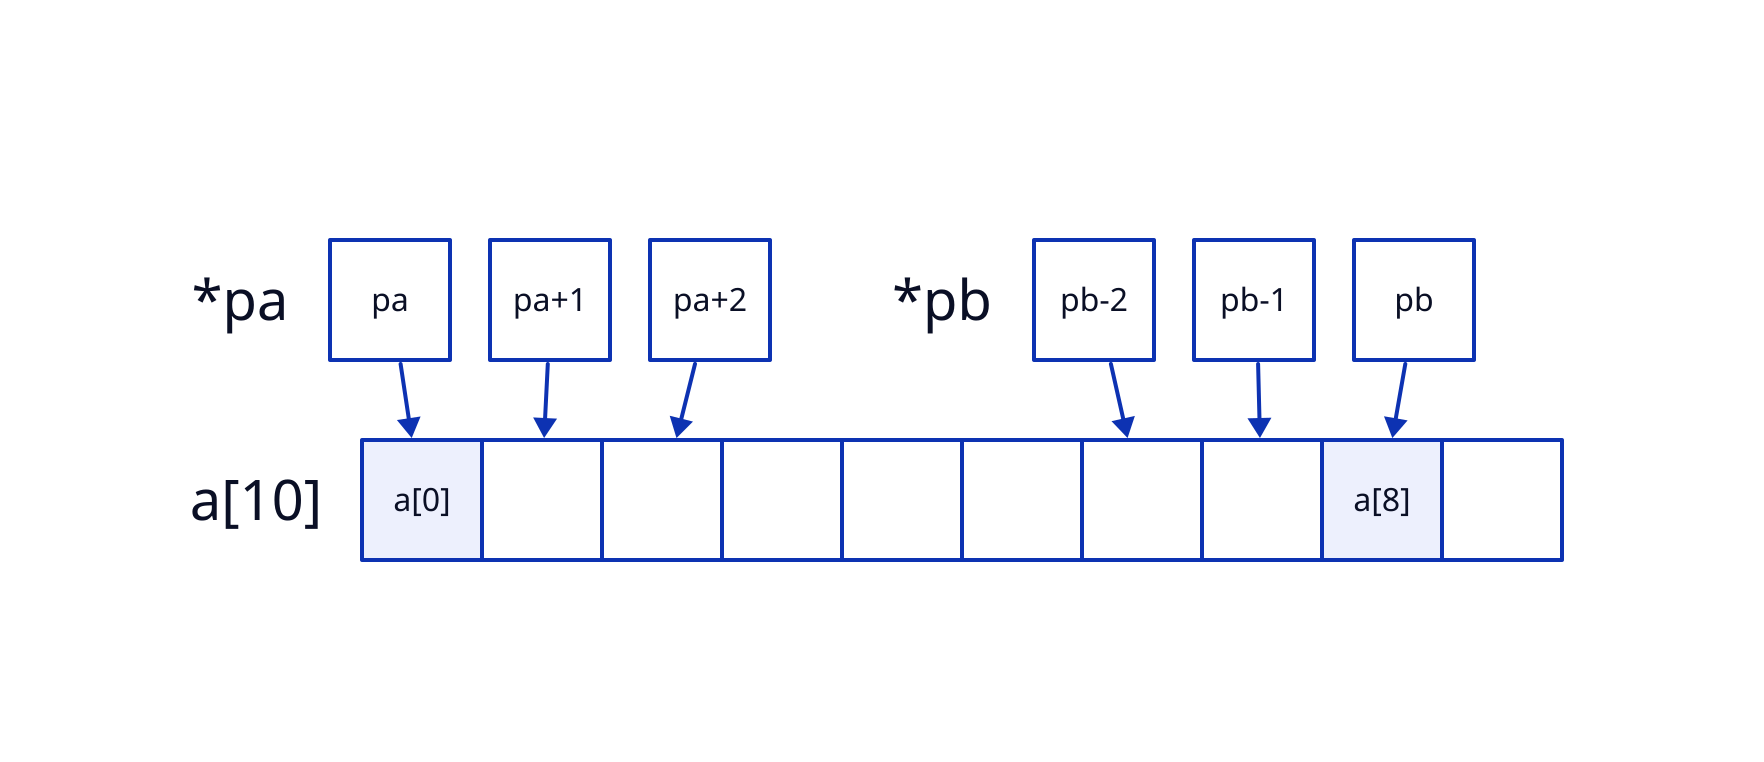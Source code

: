 direction: right
grid-rows: 2
grid-gap: 20


style.fill: "transparent"
classes: {
  empty: {
    label: " "
    width: 60
    height: 60
    style: {
      fill: transparent
    }
  }
  transparent: {
    width: 60
    height: 60
    style: {
      fill: transparent
    }
  }
  regular: {
    width: 60
    height: 60
  }
  spacer: {
    label: " "
    width: 20
    height: 60
    style: {
      fill: transparent
      stroke-width: 0
    }
  }
}

pointer: "*pa" {
  label.near: outside-left-center
  style.fill: transparent
  style.stroke-width: 0

  grid-rows: 1
  grid-gap: 20

  1.class: transparent
  2.class: transparent
  3.class: transparent

  1: "pa"
  2: "pa+1"
  3: "pa+2"
}

pointer2: "*pb" {
  label.near: outside-left-center
  style.fill: transparent
  style.stroke-width: 0

  grid-rows: 1
  grid-gap: 20

  1.class: transparent
  2.class: transparent
  3.class: transparent

  1: "pb-2"
  2: "pb-1"
  3: "pb"
}

array: "a[10]" {
  label.near: outside-left-center
  style.fill: transparent
  style.stroke-width: 0

  grid-rows: 1
  grid-gap: 0

  space.class: spacer
  1: "a[0]"
  2.class: empty
  3.class: empty
  4.class: empty
  5.class: empty
  6.class: empty
  7.class: empty
  8.class: empty
  9: "a[8]"
  10.class: empty

  1.class: regular
  9.class: regular
}

pointer.1 -> array.1
pointer.2 -> array.2
pointer.3 -> array.3


pointer2.1 -> array.7
pointer2.2 -> array.8
pointer2.3 -> array.9
